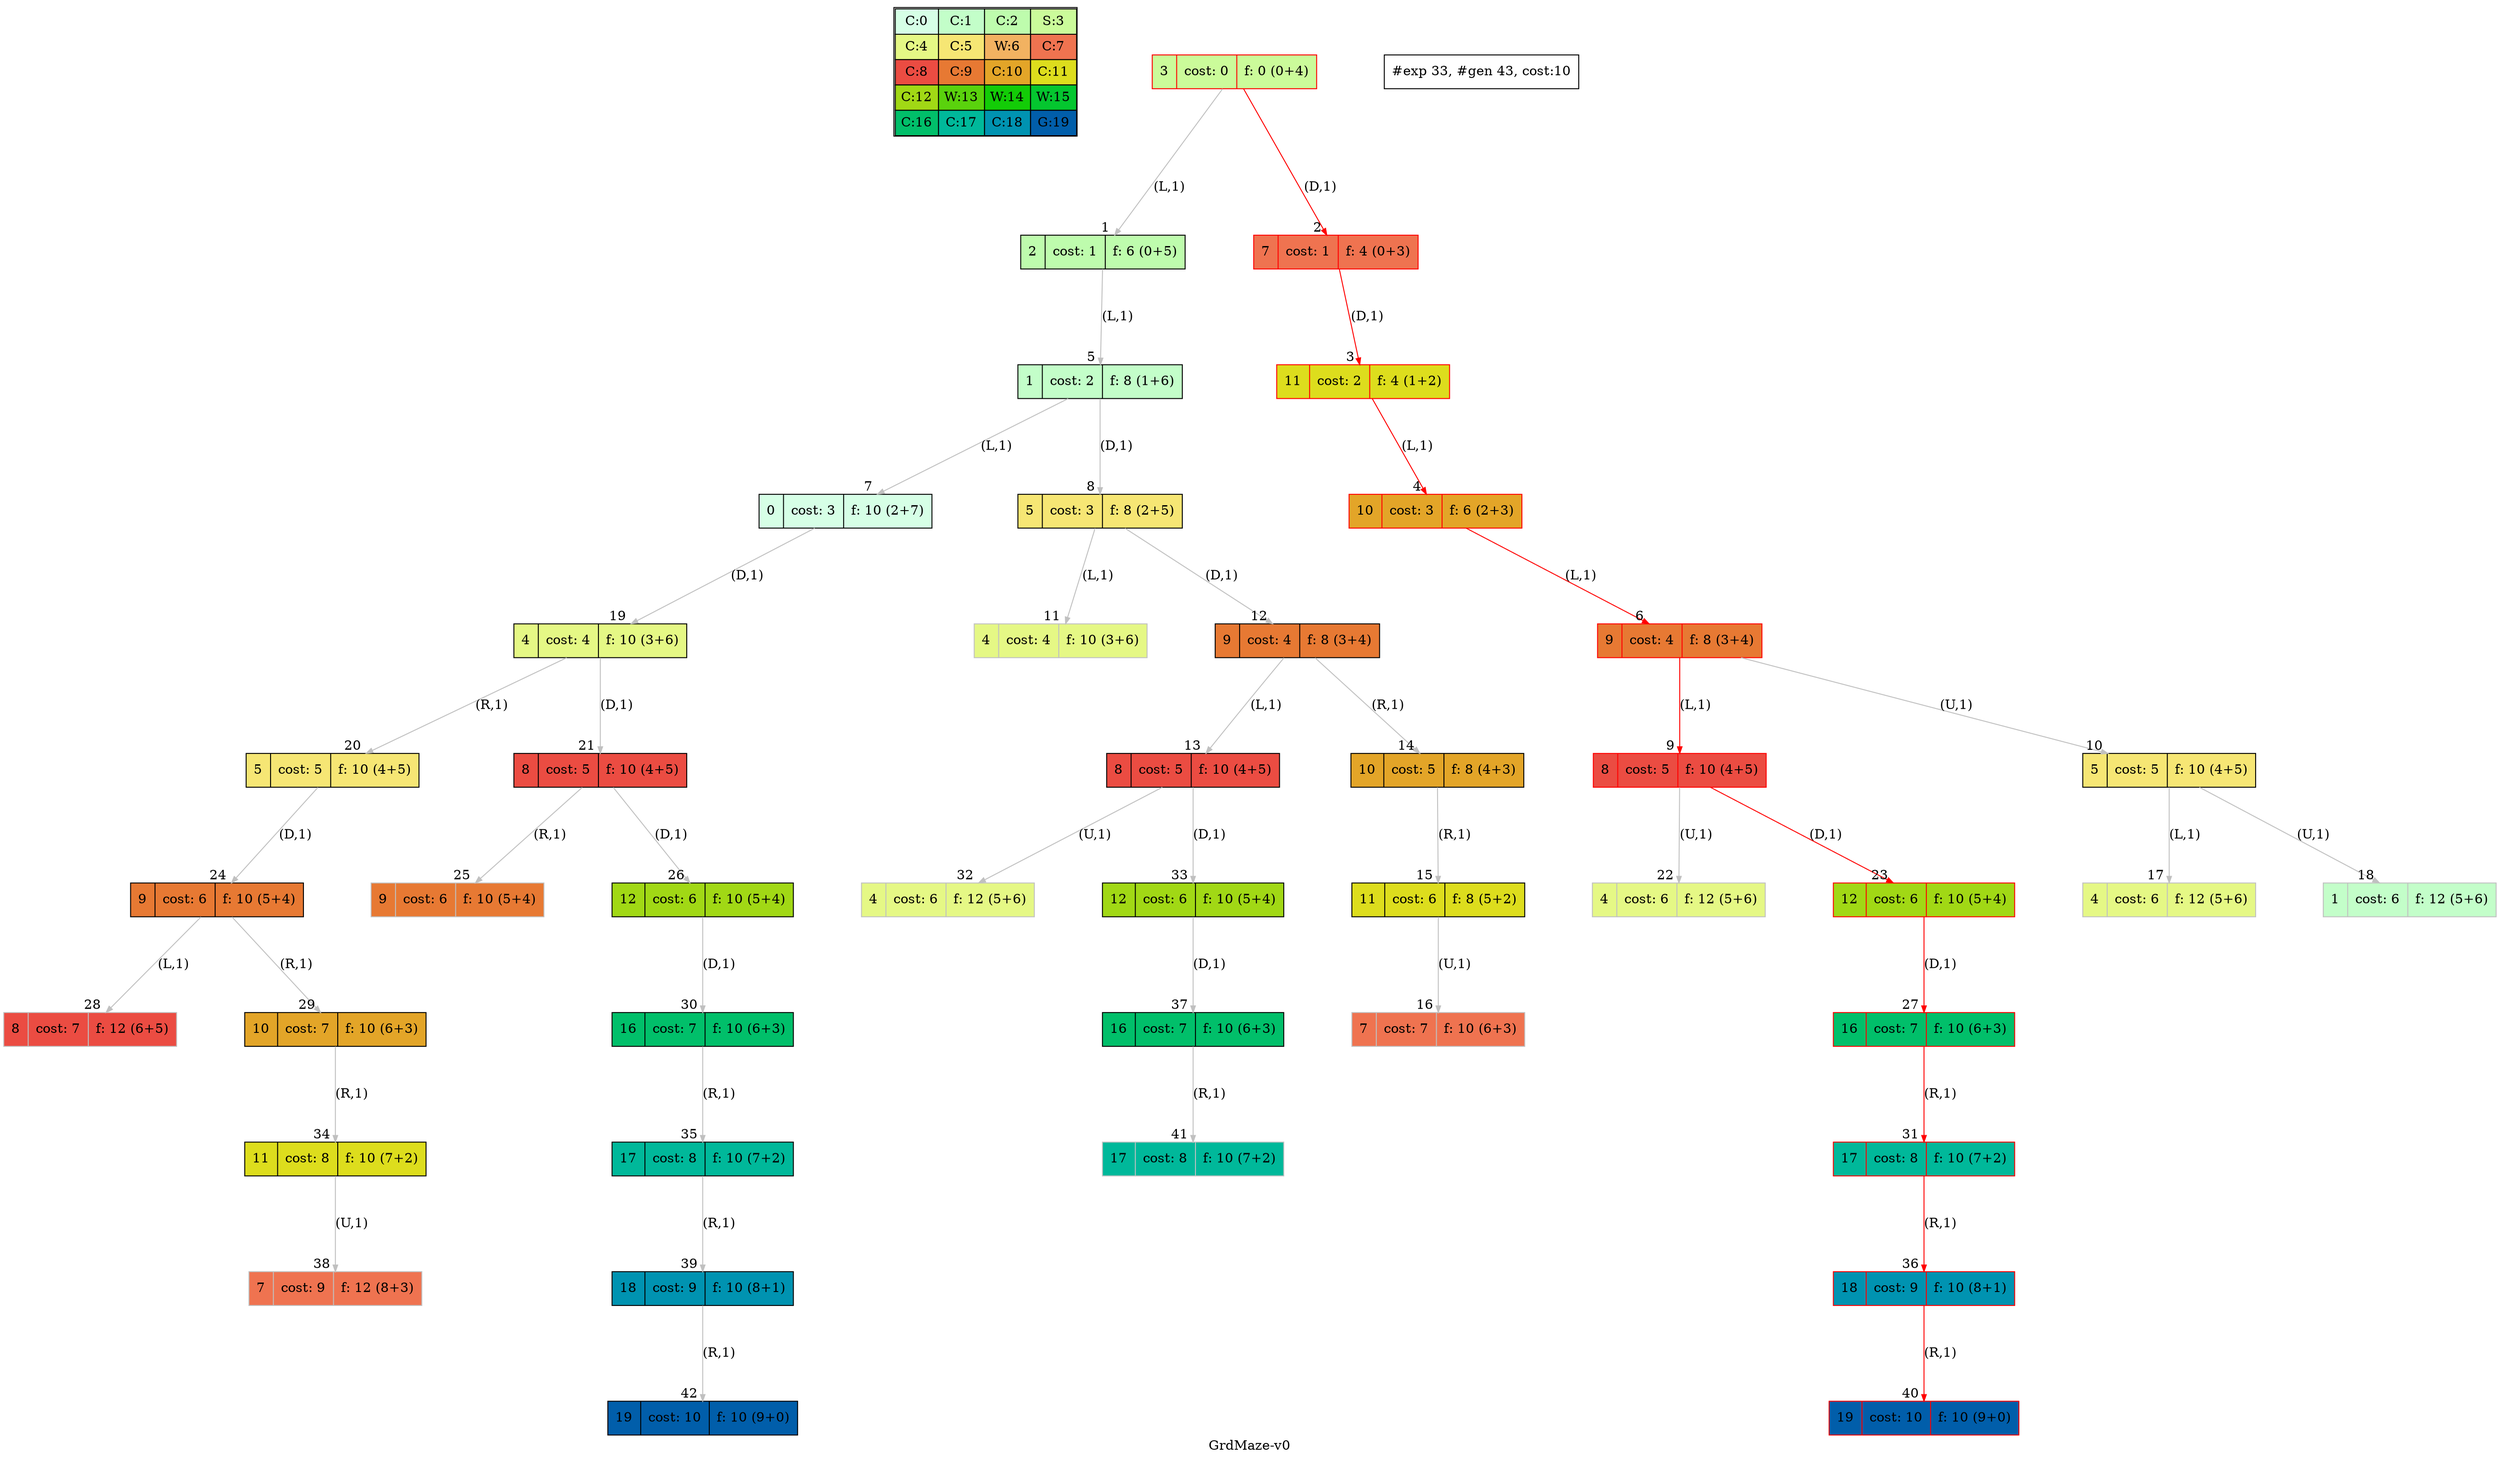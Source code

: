 digraph GrdMaze { label="GrdMaze-v0" nodesep=1 ranksep="1.2" node [shape=record] edge [arrowsize=0.7] 
subgraph MAP {label=Map;map [shape=plaintext label=<<table border="1" cellpadding="5" cellspacing="0" cellborder="1"><tr><td bgcolor="0.39803922 0.15947579 0.99679532 1.        ">C:0</td><td bgcolor="0.35098039 0.23194764 0.99315867 1.        ">C:1</td><td bgcolor="0.29607843 0.31486959 0.98720184 1.        ">C:2</td><td bgcolor="0.24901961 0.38410575 0.98063477 1.        ">S:3</td></tr><tr><td bgcolor="0.19411765 0.46220388 0.97128103 1.        ">C:4</td><td bgcolor="0.14705882 0.52643216 0.96182564 1.        ">C:5</td><td bgcolor="0.09215686 0.59770746 0.94913494 1.        ">W:6</td><td bgcolor="0.0372549  0.66454018 0.93467977 1.        ">C:7</td></tr><tr><td bgcolor="0.00980392 0.71791192 0.92090552 1.        ">C:8</td><td bgcolor="0.06470588 0.77520398 0.9032472  1.        ">C:9</td><td bgcolor="0.11176471 0.81974048 0.88677369 1.        ">C:10</td><td bgcolor="0.16666667 0.8660254  0.8660254  1.        ">C:11</td></tr><tr><td bgcolor="0.21372549 0.9005867  0.84695821 1.        ">C:12</td><td bgcolor="0.26862745 0.93467977 0.82325295 1.        ">W:13</td><td bgcolor="0.32352941 0.96182564 0.79801723 1.        ">W:14</td><td bgcolor="0.37058824 0.97940977 0.77520398 1.        ">W:15</td></tr><tr><td bgcolor="0.4254902  0.99315867 0.74725253 1.        ">C:16</td><td bgcolor="0.47254902 0.99907048 0.72218645 1.        ">C:17</td><td bgcolor="0.52745098 0.99907048 0.69169844 1.        ">C:18</td><td bgcolor="0.5745098  0.99315867 0.66454018 1.        ">G:19</td></tr></table>>]} 
"0_3" [label="<f0>3 |<f1> cost: 0 |<f2> f: 0 (0+4)", style=filled color=grey fillcolor="0.24901961 0.38410575 0.98063477 1.        "];  
"0_3" [label="<f0>3 |<f1> cost: 0 |<f2> f: 0 (0+4)", style=filled color=black color=red fillcolor="0.24901961 0.38410575 0.98063477 1.        "];  "0_3.2-0" [label="<f0>2 |<f1> cost: 1 |<f2> f: 6 (0+5)", style=filled color=grey fillcolor="0.29607843 0.31486959 0.98720184 1.        "];   "0_3" -> "0_3.2-0" [label="(L,1)" headlabel=" 1 " color=grey ]; 
"0_3.7-3" [label="<f0>7 |<f1> cost: 1 |<f2> f: 4 (0+3)", style=filled color=grey color=red fillcolor="0.0372549  0.66454018 0.93467977 1.        "];   "0_3" -> "0_3.7-3" [label="(D,1)" headlabel=" 2 " color=grey color=red ]; 
"0_3.7-3" [label="<f0>7 |<f1> cost: 1 |<f2> f: 4 (0+3)", style=filled color=black color=red fillcolor="0.0372549  0.66454018 0.93467977 1.        "];  "0_3.7.11-3" [label="<f0>11 |<f1> cost: 2 |<f2> f: 4 (1+2)", style=filled color=grey color=red fillcolor="0.16666667 0.8660254  0.8660254  1.        "];   "0_3.7-3" -> "0_3.7.11-3" [label="(D,1)" headlabel=" 3 " color=grey color=red ]; 
"0_3.7.11-3" [label="<f0>11 |<f1> cost: 2 |<f2> f: 4 (1+2)", style=filled color=black color=red fillcolor="0.16666667 0.8660254  0.8660254  1.        "];  "0_3.7.11.10-0" [label="<f0>10 |<f1> cost: 3 |<f2> f: 6 (2+3)", style=filled color=grey color=red fillcolor="0.11176471 0.81974048 0.88677369 1.        "];   "0_3.7.11-3" -> "0_3.7.11.10-0" [label="(L,1)" headlabel=" 4 " color=grey color=red ]; 
"0_3.2-0" [label="<f0>2 |<f1> cost: 1 |<f2> f: 6 (0+5)", style=filled color=black fillcolor="0.29607843 0.31486959 0.98720184 1.        "];  "0_3.2.1-0" [label="<f0>1 |<f1> cost: 2 |<f2> f: 8 (1+6)", style=filled color=grey fillcolor="0.35098039 0.23194764 0.99315867 1.        "];   "0_3.2-0" -> "0_3.2.1-0" [label="(L,1)" headlabel=" 5 " color=grey ]; 
"0_3.7.11.10-0" [label="<f0>10 |<f1> cost: 3 |<f2> f: 6 (2+3)", style=filled color=black color=red fillcolor="0.11176471 0.81974048 0.88677369 1.        "];  "0_3.7.11.10.9-0" [label="<f0>9 |<f1> cost: 4 |<f2> f: 8 (3+4)", style=filled color=grey color=red fillcolor="0.06470588 0.77520398 0.9032472  1.        "];   "0_3.7.11.10-0" -> "0_3.7.11.10.9-0" [label="(L,1)" headlabel=" 6 " color=grey color=red ]; 
"0_3.2.1-0" [label="<f0>1 |<f1> cost: 2 |<f2> f: 8 (1+6)", style=filled color=black fillcolor="0.35098039 0.23194764 0.99315867 1.        "];  "0_3.2.1.0-0" [label="<f0>0 |<f1> cost: 3 |<f2> f: 10 (2+7)", style=filled color=grey fillcolor="0.39803922 0.15947579 0.99679532 1.        "];   "0_3.2.1-0" -> "0_3.2.1.0-0" [label="(L,1)" headlabel=" 7 " color=grey ]; 
"0_3.2.1.5-3" [label="<f0>5 |<f1> cost: 3 |<f2> f: 8 (2+5)", style=filled color=grey fillcolor="0.14705882 0.52643216 0.96182564 1.        "];   "0_3.2.1-0" -> "0_3.2.1.5-3" [label="(D,1)" headlabel=" 8 " color=grey ]; 
"0_3.7.11.10.9-0" [label="<f0>9 |<f1> cost: 4 |<f2> f: 8 (3+4)", style=filled color=black color=red fillcolor="0.06470588 0.77520398 0.9032472  1.        "];  "0_3.7.11.10.9.8-0" [label="<f0>8 |<f1> cost: 5 |<f2> f: 10 (4+5)", style=filled color=grey color=red fillcolor="0.00980392 0.71791192 0.92090552 1.        "];   "0_3.7.11.10.9-0" -> "0_3.7.11.10.9.8-0" [label="(L,1)" headlabel=" 9 " color=grey color=red ]; 
"0_3.7.11.10.9.5-2" [label="<f0>5 |<f1> cost: 5 |<f2> f: 10 (4+5)", style=filled color=grey fillcolor="0.14705882 0.52643216 0.96182564 1.        "];   "0_3.7.11.10.9-0" -> "0_3.7.11.10.9.5-2" [label="(U,1)" headlabel=" 10 " color=grey ]; 
"0_3.2.1.5-3" [label="<f0>5 |<f1> cost: 3 |<f2> f: 8 (2+5)", style=filled color=black fillcolor="0.14705882 0.52643216 0.96182564 1.        "];  "0_3.2.1.5.4-0" [label="<f0>4 |<f1> cost: 4 |<f2> f: 10 (3+6)", style=filled color=grey fillcolor="0.19411765 0.46220388 0.97128103 1.        "];   "0_3.2.1.5-3" -> "0_3.2.1.5.4-0" [label="(L,1)" headlabel=" 11 " color=grey ]; 
"0_3.2.1.5.9-3" [label="<f0>9 |<f1> cost: 4 |<f2> f: 8 (3+4)", style=filled color=grey fillcolor="0.06470588 0.77520398 0.9032472  1.        "];   "0_3.2.1.5-3" -> "0_3.2.1.5.9-3" [label="(D,1)" headlabel=" 12 " color=grey ]; 
"0_3.2.1.5.9-3" [label="<f0>9 |<f1> cost: 4 |<f2> f: 8 (3+4)", style=filled color=black fillcolor="0.06470588 0.77520398 0.9032472  1.        "];  "0_3.2.1.5.9.8-0" [label="<f0>8 |<f1> cost: 5 |<f2> f: 10 (4+5)", style=filled color=grey fillcolor="0.00980392 0.71791192 0.92090552 1.        "];   "0_3.2.1.5.9-3" -> "0_3.2.1.5.9.8-0" [label="(L,1)" headlabel=" 13 " color=grey ]; 
"0_3.2.1.5.9.10-1" [label="<f0>10 |<f1> cost: 5 |<f2> f: 8 (4+3)", style=filled color=grey fillcolor="0.11176471 0.81974048 0.88677369 1.        "];   "0_3.2.1.5.9-3" -> "0_3.2.1.5.9.10-1" [label="(R,1)" headlabel=" 14 " color=grey ]; 
"0_3.2.1.5.9.10-1" [label="<f0>10 |<f1> cost: 5 |<f2> f: 8 (4+3)", style=filled color=black fillcolor="0.11176471 0.81974048 0.88677369 1.        "];  "0_3.2.1.5.9.10.11-1" [label="<f0>11 |<f1> cost: 6 |<f2> f: 8 (5+2)", style=filled color=grey fillcolor="0.16666667 0.8660254  0.8660254  1.        "];   "0_3.2.1.5.9.10-1" -> "0_3.2.1.5.9.10.11-1" [label="(R,1)" headlabel=" 15 " color=grey ]; 
"0_3.2.1.5.9.10.11-1" [label="<f0>11 |<f1> cost: 6 |<f2> f: 8 (5+2)", style=filled color=black fillcolor="0.16666667 0.8660254  0.8660254  1.        "];  "0_3.2.1.5.9.10.11.7-2" [label="<f0>7 |<f1> cost: 7 |<f2> f: 10 (6+3)", style=filled color=grey fillcolor="0.0372549  0.66454018 0.93467977 1.        "];   "0_3.2.1.5.9.10.11-1" -> "0_3.2.1.5.9.10.11.7-2" [label="(U,1)" headlabel=" 16 " color=grey ]; 
"0_3.7.11.10.9.5-2" [label="<f0>5 |<f1> cost: 5 |<f2> f: 10 (4+5)", style=filled color=black fillcolor="0.14705882 0.52643216 0.96182564 1.        "];  "0_3.7.11.10.9.5.4-0" [label="<f0>4 |<f1> cost: 6 |<f2> f: 12 (5+6)", style=filled color=grey fillcolor="0.19411765 0.46220388 0.97128103 1.        "];   "0_3.7.11.10.9.5-2" -> "0_3.7.11.10.9.5.4-0" [label="(L,1)" headlabel=" 17 " color=grey ]; 
"0_3.7.11.10.9.5.1-2" [label="<f0>1 |<f1> cost: 6 |<f2> f: 12 (5+6)", style=filled color=grey fillcolor="0.35098039 0.23194764 0.99315867 1.        "];   "0_3.7.11.10.9.5-2" -> "0_3.7.11.10.9.5.1-2" [label="(U,1)" headlabel=" 18 " color=grey ]; 
"0_3.2.1.0-0" [label="<f0>0 |<f1> cost: 3 |<f2> f: 10 (2+7)", style=filled color=black fillcolor="0.39803922 0.15947579 0.99679532 1.        "];  "0_3.2.1.0.4-3" [label="<f0>4 |<f1> cost: 4 |<f2> f: 10 (3+6)", style=filled color=grey fillcolor="0.19411765 0.46220388 0.97128103 1.        "];   "0_3.2.1.0-0" -> "0_3.2.1.0.4-3" [label="(D,1)" headlabel=" 19 " color=grey ]; 
"0_3.2.1.0.4-3" [label="<f0>4 |<f1> cost: 4 |<f2> f: 10 (3+6)", style=filled color=black fillcolor="0.19411765 0.46220388 0.97128103 1.        "];  "0_3.2.1.0.4.5-1" [label="<f0>5 |<f1> cost: 5 |<f2> f: 10 (4+5)", style=filled color=grey fillcolor="0.14705882 0.52643216 0.96182564 1.        "];   "0_3.2.1.0.4-3" -> "0_3.2.1.0.4.5-1" [label="(R,1)" headlabel=" 20 " color=grey ]; 
"0_3.2.1.0.4.8-3" [label="<f0>8 |<f1> cost: 5 |<f2> f: 10 (4+5)", style=filled color=grey fillcolor="0.00980392 0.71791192 0.92090552 1.        "];   "0_3.2.1.0.4-3" -> "0_3.2.1.0.4.8-3" [label="(D,1)" headlabel=" 21 " color=grey ]; 
"0_3.7.11.10.9.8-0" [label="<f0>8 |<f1> cost: 5 |<f2> f: 10 (4+5)", style=filled color=black color=red fillcolor="0.00980392 0.71791192 0.92090552 1.        "];  "0_3.7.11.10.9.8.4-2" [label="<f0>4 |<f1> cost: 6 |<f2> f: 12 (5+6)", style=filled color=grey fillcolor="0.19411765 0.46220388 0.97128103 1.        "];   "0_3.7.11.10.9.8-0" -> "0_3.7.11.10.9.8.4-2" [label="(U,1)" headlabel=" 22 " color=grey ]; 
"0_3.7.11.10.9.8.12-3" [label="<f0>12 |<f1> cost: 6 |<f2> f: 10 (5+4)", style=filled color=grey color=red fillcolor="0.21372549 0.9005867  0.84695821 1.        "];   "0_3.7.11.10.9.8-0" -> "0_3.7.11.10.9.8.12-3" [label="(D,1)" headlabel=" 23 " color=grey color=red ]; 
"0_3.2.1.0.4.5-1" [label="<f0>5 |<f1> cost: 5 |<f2> f: 10 (4+5)", style=filled color=black fillcolor="0.14705882 0.52643216 0.96182564 1.        "];  "0_3.2.1.0.4.5.9-3" [label="<f0>9 |<f1> cost: 6 |<f2> f: 10 (5+4)", style=filled color=grey fillcolor="0.06470588 0.77520398 0.9032472  1.        "];   "0_3.2.1.0.4.5-1" -> "0_3.2.1.0.4.5.9-3" [label="(D,1)" headlabel=" 24 " color=grey ]; 
"0_3.2.1.0.4.8-3" [label="<f0>8 |<f1> cost: 5 |<f2> f: 10 (4+5)", style=filled color=black fillcolor="0.00980392 0.71791192 0.92090552 1.        "];  "0_3.2.1.0.4.8.9-1" [label="<f0>9 |<f1> cost: 6 |<f2> f: 10 (5+4)", style=filled color=grey fillcolor="0.06470588 0.77520398 0.9032472  1.        "];   "0_3.2.1.0.4.8-3" -> "0_3.2.1.0.4.8.9-1" [label="(R,1)" headlabel=" 25 " color=grey ]; 
"0_3.2.1.0.4.8.12-3" [label="<f0>12 |<f1> cost: 6 |<f2> f: 10 (5+4)", style=filled color=grey fillcolor="0.21372549 0.9005867  0.84695821 1.        "];   "0_3.2.1.0.4.8-3" -> "0_3.2.1.0.4.8.12-3" [label="(D,1)" headlabel=" 26 " color=grey ]; 
"0_3.7.11.10.9.8.12-3" [label="<f0>12 |<f1> cost: 6 |<f2> f: 10 (5+4)", style=filled color=black color=red fillcolor="0.21372549 0.9005867  0.84695821 1.        "];  "0_3.7.11.10.9.8.12.16-3" [label="<f0>16 |<f1> cost: 7 |<f2> f: 10 (6+3)", style=filled color=grey color=red fillcolor="0.4254902  0.99315867 0.74725253 1.        "];   "0_3.7.11.10.9.8.12-3" -> "0_3.7.11.10.9.8.12.16-3" [label="(D,1)" headlabel=" 27 " color=grey color=red ]; 
"0_3.2.1.0.4.5.9-3" [label="<f0>9 |<f1> cost: 6 |<f2> f: 10 (5+4)", style=filled color=black fillcolor="0.06470588 0.77520398 0.9032472  1.        "];  "0_3.2.1.0.4.5.9.8-0" [label="<f0>8 |<f1> cost: 7 |<f2> f: 12 (6+5)", style=filled color=grey fillcolor="0.00980392 0.71791192 0.92090552 1.        "];   "0_3.2.1.0.4.5.9-3" -> "0_3.2.1.0.4.5.9.8-0" [label="(L,1)" headlabel=" 28 " color=grey ]; 
"0_3.2.1.0.4.5.9.10-1" [label="<f0>10 |<f1> cost: 7 |<f2> f: 10 (6+3)", style=filled color=grey fillcolor="0.11176471 0.81974048 0.88677369 1.        "];   "0_3.2.1.0.4.5.9-3" -> "0_3.2.1.0.4.5.9.10-1" [label="(R,1)" headlabel=" 29 " color=grey ]; 
"0_3.2.1.0.4.8.12-3" [label="<f0>12 |<f1> cost: 6 |<f2> f: 10 (5+4)", style=filled color=black fillcolor="0.21372549 0.9005867  0.84695821 1.        "];  "0_3.2.1.0.4.8.12.16-3" [label="<f0>16 |<f1> cost: 7 |<f2> f: 10 (6+3)", style=filled color=grey fillcolor="0.4254902  0.99315867 0.74725253 1.        "];   "0_3.2.1.0.4.8.12-3" -> "0_3.2.1.0.4.8.12.16-3" [label="(D,1)" headlabel=" 30 " color=grey ]; 
"0_3.7.11.10.9.8.12.16-3" [label="<f0>16 |<f1> cost: 7 |<f2> f: 10 (6+3)", style=filled color=black color=red fillcolor="0.4254902  0.99315867 0.74725253 1.        "];  "0_3.7.11.10.9.8.12.16.17-1" [label="<f0>17 |<f1> cost: 8 |<f2> f: 10 (7+2)", style=filled color=grey color=red fillcolor="0.47254902 0.99907048 0.72218645 1.        "];   "0_3.7.11.10.9.8.12.16-3" -> "0_3.7.11.10.9.8.12.16.17-1" [label="(R,1)" headlabel=" 31 " color=grey color=red ]; 
"0_3.2.1.5.9.8-0" [label="<f0>8 |<f1> cost: 5 |<f2> f: 10 (4+5)", style=filled color=black fillcolor="0.00980392 0.71791192 0.92090552 1.        "];  "0_3.2.1.5.9.8.4-2" [label="<f0>4 |<f1> cost: 6 |<f2> f: 12 (5+6)", style=filled color=grey fillcolor="0.19411765 0.46220388 0.97128103 1.        "];   "0_3.2.1.5.9.8-0" -> "0_3.2.1.5.9.8.4-2" [label="(U,1)" headlabel=" 32 " color=grey ]; 
"0_3.2.1.5.9.8.12-3" [label="<f0>12 |<f1> cost: 6 |<f2> f: 10 (5+4)", style=filled color=grey fillcolor="0.21372549 0.9005867  0.84695821 1.        "];   "0_3.2.1.5.9.8-0" -> "0_3.2.1.5.9.8.12-3" [label="(D,1)" headlabel=" 33 " color=grey ]; 
"0_3.2.1.0.4.5.9.10-1" [label="<f0>10 |<f1> cost: 7 |<f2> f: 10 (6+3)", style=filled color=black fillcolor="0.11176471 0.81974048 0.88677369 1.        "];  "0_3.2.1.0.4.5.9.10.11-1" [label="<f0>11 |<f1> cost: 8 |<f2> f: 10 (7+2)", style=filled color=grey fillcolor="0.16666667 0.8660254  0.8660254  1.        "];   "0_3.2.1.0.4.5.9.10-1" -> "0_3.2.1.0.4.5.9.10.11-1" [label="(R,1)" headlabel=" 34 " color=grey ]; 
"0_3.2.1.0.4.8.12.16-3" [label="<f0>16 |<f1> cost: 7 |<f2> f: 10 (6+3)", style=filled color=black fillcolor="0.4254902  0.99315867 0.74725253 1.        "];  "0_3.2.1.0.4.8.12.16.17-1" [label="<f0>17 |<f1> cost: 8 |<f2> f: 10 (7+2)", style=filled color=grey fillcolor="0.47254902 0.99907048 0.72218645 1.        "];   "0_3.2.1.0.4.8.12.16-3" -> "0_3.2.1.0.4.8.12.16.17-1" [label="(R,1)" headlabel=" 35 " color=grey ]; 
"0_3.7.11.10.9.8.12.16.17-1" [label="<f0>17 |<f1> cost: 8 |<f2> f: 10 (7+2)", style=filled color=black color=red fillcolor="0.47254902 0.99907048 0.72218645 1.        "];  "0_3.7.11.10.9.8.12.16.17.18-1" [label="<f0>18 |<f1> cost: 9 |<f2> f: 10 (8+1)", style=filled color=grey color=red fillcolor="0.52745098 0.99907048 0.69169844 1.        "];   "0_3.7.11.10.9.8.12.16.17-1" -> "0_3.7.11.10.9.8.12.16.17.18-1" [label="(R,1)" headlabel=" 36 " color=grey color=red ]; 
"0_3.2.1.5.9.8.12-3" [label="<f0>12 |<f1> cost: 6 |<f2> f: 10 (5+4)", style=filled color=black fillcolor="0.21372549 0.9005867  0.84695821 1.        "];  "0_3.2.1.5.9.8.12.16-3" [label="<f0>16 |<f1> cost: 7 |<f2> f: 10 (6+3)", style=filled color=grey fillcolor="0.4254902  0.99315867 0.74725253 1.        "];   "0_3.2.1.5.9.8.12-3" -> "0_3.2.1.5.9.8.12.16-3" [label="(D,1)" headlabel=" 37 " color=grey ]; 
"0_3.2.1.0.4.5.9.10.11-1" [label="<f0>11 |<f1> cost: 8 |<f2> f: 10 (7+2)", style=filled color=black fillcolor="0.16666667 0.8660254  0.8660254  1.        "];  "0_3.2.1.0.4.5.9.10.11.7-2" [label="<f0>7 |<f1> cost: 9 |<f2> f: 12 (8+3)", style=filled color=grey fillcolor="0.0372549  0.66454018 0.93467977 1.        "];   "0_3.2.1.0.4.5.9.10.11-1" -> "0_3.2.1.0.4.5.9.10.11.7-2" [label="(U,1)" headlabel=" 38 " color=grey ]; 
"0_3.2.1.0.4.8.12.16.17-1" [label="<f0>17 |<f1> cost: 8 |<f2> f: 10 (7+2)", style=filled color=black fillcolor="0.47254902 0.99907048 0.72218645 1.        "];  "0_3.2.1.0.4.8.12.16.17.18-1" [label="<f0>18 |<f1> cost: 9 |<f2> f: 10 (8+1)", style=filled color=grey fillcolor="0.52745098 0.99907048 0.69169844 1.        "];   "0_3.2.1.0.4.8.12.16.17-1" -> "0_3.2.1.0.4.8.12.16.17.18-1" [label="(R,1)" headlabel=" 39 " color=grey ]; 
"0_3.7.11.10.9.8.12.16.17.18-1" [label="<f0>18 |<f1> cost: 9 |<f2> f: 10 (8+1)", style=filled color=black color=red fillcolor="0.52745098 0.99907048 0.69169844 1.        "];  "0_3.7.11.10.9.8.12.16.17.18.19-1" [label="<f0>19 |<f1> cost: 10 |<f2> f: 10 (9+0)", style=filled color=black color=red fillcolor="0.5745098  0.99315867 0.66454018 1.        "]; /*GOALSTATE*/  "0_3.7.11.10.9.8.12.16.17.18-1" -> "0_3.7.11.10.9.8.12.16.17.18.19-1" [label="(R,1)" headlabel=" 40 " color=grey color=red ]; 
"0_3.2.1.5.9.8.12.16-3" [label="<f0>16 |<f1> cost: 7 |<f2> f: 10 (6+3)", style=filled color=black fillcolor="0.4254902  0.99315867 0.74725253 1.        "];  "0_3.2.1.5.9.8.12.16.17-1" [label="<f0>17 |<f1> cost: 8 |<f2> f: 10 (7+2)", style=filled color=grey fillcolor="0.47254902 0.99907048 0.72218645 1.        "];   "0_3.2.1.5.9.8.12.16-3" -> "0_3.2.1.5.9.8.12.16.17-1" [label="(R,1)" headlabel=" 41 " color=grey ]; 
"0_3.2.1.0.4.8.12.16.17.18-1" [label="<f0>18 |<f1> cost: 9 |<f2> f: 10 (8+1)", style=filled color=black fillcolor="0.52745098 0.99907048 0.69169844 1.        "];  "0_3.2.1.0.4.8.12.16.17.18.19-1" [label="<f0>19 |<f1> cost: 10 |<f2> f: 10 (9+0)", style=filled color=black fillcolor="0.5745098  0.99315867 0.66454018 1.        "]; /*GOALSTATE*/  "0_3.2.1.0.4.8.12.16.17.18-1" -> "0_3.2.1.0.4.8.12.16.17.18.19-1" [label="(R,1)" headlabel=" 42 " color=grey ];
"#exp 33, #gen 43, cost:10" [ shape=box ]; }
